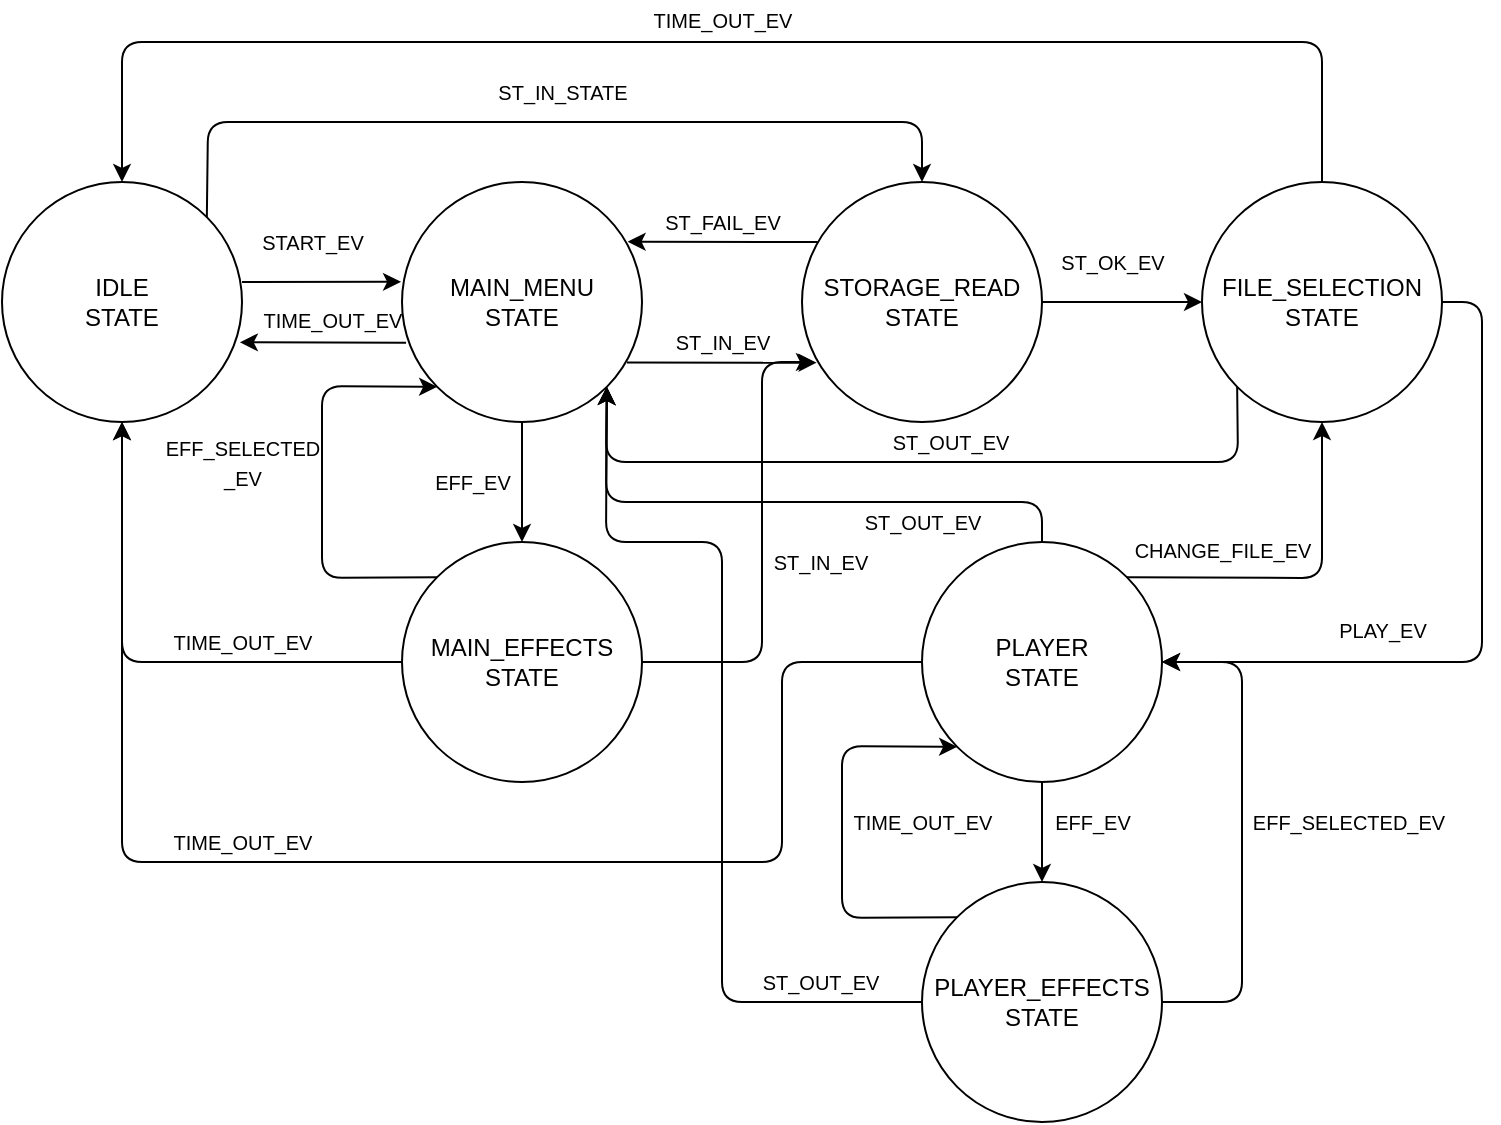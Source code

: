 <mxfile version="14.2.4" type="device"><diagram id="gnElQXdCdei_PqHzbK8b" name="Page-1"><mxGraphModel dx="1038" dy="517" grid="1" gridSize="10" guides="1" tooltips="1" connect="1" arrows="1" fold="1" page="1" pageScale="1" pageWidth="827" pageHeight="1169" math="0" shadow="0"><root><mxCell id="0"/><mxCell id="1" parent="0"/><mxCell id="SdUnu5czBo_lz2mC33Ff-27" value="IDLE&lt;br&gt;STATE" style="ellipse;whiteSpace=wrap;html=1;aspect=fixed;" parent="1" vertex="1"><mxGeometry x="40" y="460" width="120" height="120" as="geometry"/></mxCell><mxCell id="SdUnu5czBo_lz2mC33Ff-28" value="MAIN_MENU&lt;br&gt;STATE" style="ellipse;whiteSpace=wrap;html=1;aspect=fixed;" parent="1" vertex="1"><mxGeometry x="240" y="460" width="120" height="120" as="geometry"/></mxCell><mxCell id="SdUnu5czBo_lz2mC33Ff-30" value="FILE_SELECTION&lt;br&gt;STATE" style="ellipse;whiteSpace=wrap;html=1;aspect=fixed;" parent="1" vertex="1"><mxGeometry x="640" y="460" width="120" height="120" as="geometry"/></mxCell><mxCell id="SdUnu5czBo_lz2mC33Ff-31" value="PLAYER&lt;br&gt;STATE" style="ellipse;whiteSpace=wrap;html=1;aspect=fixed;" parent="1" vertex="1"><mxGeometry x="500" y="640" width="120" height="120" as="geometry"/></mxCell><mxCell id="SdUnu5czBo_lz2mC33Ff-32" value="MAIN_EFFECTS&lt;br&gt;STATE" style="ellipse;whiteSpace=wrap;html=1;aspect=fixed;" parent="1" vertex="1"><mxGeometry x="240" y="640" width="120" height="120" as="geometry"/></mxCell><mxCell id="SdUnu5czBo_lz2mC33Ff-33" value="" style="endArrow=classic;html=1;entryX=-0.004;entryY=0.416;entryDx=0;entryDy=0;entryPerimeter=0;" parent="1" target="SdUnu5czBo_lz2mC33Ff-28" edge="1"><mxGeometry width="50" height="50" relative="1" as="geometry"><mxPoint x="160" y="510" as="sourcePoint"/><mxPoint x="235" y="510" as="targetPoint"/></mxGeometry></mxCell><mxCell id="SdUnu5czBo_lz2mC33Ff-34" value="STORAGE_READ&lt;br&gt;STATE" style="ellipse;whiteSpace=wrap;html=1;aspect=fixed;" parent="1" vertex="1"><mxGeometry x="440" y="460" width="120" height="120" as="geometry"/></mxCell><mxCell id="SdUnu5czBo_lz2mC33Ff-35" value="&lt;span style=&quot;font-size: 10px&quot;&gt;START_EV&lt;/span&gt;" style="text;html=1;align=center;verticalAlign=middle;resizable=0;points=[];autosize=1;" parent="1" vertex="1"><mxGeometry x="160" y="480" width="70" height="20" as="geometry"/></mxCell><mxCell id="SdUnu5czBo_lz2mC33Ff-37" value="" style="endArrow=classic;html=1;exitX=1;exitY=0;exitDx=0;exitDy=0;entryX=0.5;entryY=0;entryDx=0;entryDy=0;" parent="1" source="SdUnu5czBo_lz2mC33Ff-27" target="SdUnu5czBo_lz2mC33Ff-34" edge="1"><mxGeometry width="50" height="50" relative="1" as="geometry"><mxPoint x="380" y="460" as="sourcePoint"/><mxPoint x="430" y="410" as="targetPoint"/><Array as="points"><mxPoint x="143" y="430"/><mxPoint x="500" y="430"/></Array></mxGeometry></mxCell><mxCell id="SdUnu5czBo_lz2mC33Ff-38" value="&lt;span style=&quot;font-size: 10px&quot;&gt;ST_IN_STATE&lt;/span&gt;" style="text;html=1;align=center;verticalAlign=middle;resizable=0;points=[];autosize=1;" parent="1" vertex="1"><mxGeometry x="280" y="405" width="80" height="20" as="geometry"/></mxCell><mxCell id="SdUnu5czBo_lz2mC33Ff-39" value="" style="endArrow=classic;html=1;exitX=1;exitY=0.5;exitDx=0;exitDy=0;entryX=0;entryY=0.5;entryDx=0;entryDy=0;" parent="1" source="SdUnu5czBo_lz2mC33Ff-34" target="SdUnu5czBo_lz2mC33Ff-30" edge="1"><mxGeometry width="50" height="50" relative="1" as="geometry"><mxPoint x="380" y="460" as="sourcePoint"/><mxPoint x="430" y="410" as="targetPoint"/></mxGeometry></mxCell><mxCell id="SdUnu5czBo_lz2mC33Ff-40" value="&lt;span style=&quot;font-size: 10px&quot;&gt;ST_OK_EV&lt;/span&gt;" style="text;html=1;align=center;verticalAlign=middle;resizable=0;points=[];autosize=1;" parent="1" vertex="1"><mxGeometry x="560" y="490" width="70" height="20" as="geometry"/></mxCell><mxCell id="SdUnu5czBo_lz2mC33Ff-42" value="" style="endArrow=classic;html=1;exitX=0.066;exitY=0.25;exitDx=0;exitDy=0;exitPerimeter=0;entryX=0.94;entryY=0.249;entryDx=0;entryDy=0;entryPerimeter=0;" parent="1" source="SdUnu5czBo_lz2mC33Ff-34" target="SdUnu5czBo_lz2mC33Ff-28" edge="1"><mxGeometry width="50" height="50" relative="1" as="geometry"><mxPoint x="380" y="460" as="sourcePoint"/><mxPoint x="370" y="490" as="targetPoint"/></mxGeometry></mxCell><mxCell id="SdUnu5czBo_lz2mC33Ff-43" value="&lt;span style=&quot;font-size: 10px&quot;&gt;ST_FAIL_EV&lt;/span&gt;" style="text;html=1;align=center;verticalAlign=middle;resizable=0;points=[];autosize=1;" parent="1" vertex="1"><mxGeometry x="365" y="470" width="70" height="20" as="geometry"/></mxCell><mxCell id="SdUnu5czBo_lz2mC33Ff-44" value="" style="endArrow=classic;html=1;exitX=0.937;exitY=0.752;exitDx=0;exitDy=0;entryX=0.061;entryY=0.753;entryDx=0;entryDy=0;exitPerimeter=0;entryPerimeter=0;" parent="1" source="SdUnu5czBo_lz2mC33Ff-28" target="SdUnu5czBo_lz2mC33Ff-34" edge="1"><mxGeometry width="50" height="50" relative="1" as="geometry"><mxPoint x="380" y="580" as="sourcePoint"/><mxPoint x="430" y="530" as="targetPoint"/></mxGeometry></mxCell><mxCell id="SdUnu5czBo_lz2mC33Ff-45" value="&lt;span style=&quot;font-size: 10px&quot;&gt;ST_IN_EV&lt;/span&gt;" style="text;html=1;align=center;verticalAlign=middle;resizable=0;points=[];autosize=1;" parent="1" vertex="1"><mxGeometry x="370" y="530" width="60" height="20" as="geometry"/></mxCell><mxCell id="SdUnu5czBo_lz2mC33Ff-46" value="" style="endArrow=classic;html=1;exitX=0.017;exitY=0.67;exitDx=0;exitDy=0;entryX=0.991;entryY=0.668;entryDx=0;entryDy=0;entryPerimeter=0;exitPerimeter=0;" parent="1" source="SdUnu5czBo_lz2mC33Ff-28" target="SdUnu5czBo_lz2mC33Ff-27" edge="1"><mxGeometry width="50" height="50" relative="1" as="geometry"><mxPoint x="380" y="580" as="sourcePoint"/><mxPoint x="430" y="530" as="targetPoint"/></mxGeometry></mxCell><mxCell id="SdUnu5czBo_lz2mC33Ff-47" value="&lt;span style=&quot;font-size: 10px&quot;&gt;TIME_OUT_EV&lt;/span&gt;" style="text;html=1;align=center;verticalAlign=middle;resizable=0;points=[];autosize=1;" parent="1" vertex="1"><mxGeometry x="160" y="519" width="90" height="20" as="geometry"/></mxCell><mxCell id="SdUnu5czBo_lz2mC33Ff-48" value="" style="endArrow=classic;html=1;exitX=0.5;exitY=0;exitDx=0;exitDy=0;entryX=0.5;entryY=0;entryDx=0;entryDy=0;" parent="1" source="SdUnu5czBo_lz2mC33Ff-30" target="SdUnu5czBo_lz2mC33Ff-27" edge="1"><mxGeometry width="50" height="50" relative="1" as="geometry"><mxPoint x="380" y="580" as="sourcePoint"/><mxPoint x="430" y="530" as="targetPoint"/><Array as="points"><mxPoint x="700" y="390"/><mxPoint x="100" y="390"/></Array></mxGeometry></mxCell><mxCell id="SdUnu5czBo_lz2mC33Ff-50" value="&lt;span style=&quot;font-size: 10px&quot;&gt;TIME_OUT_EV&lt;/span&gt;" style="text;html=1;align=center;verticalAlign=middle;resizable=0;points=[];autosize=1;" parent="1" vertex="1"><mxGeometry x="355" y="369" width="90" height="20" as="geometry"/></mxCell><mxCell id="SdUnu5czBo_lz2mC33Ff-52" value="" style="endArrow=classic;html=1;exitX=1;exitY=0.5;exitDx=0;exitDy=0;entryX=1;entryY=0.5;entryDx=0;entryDy=0;" parent="1" source="SdUnu5czBo_lz2mC33Ff-30" target="SdUnu5czBo_lz2mC33Ff-31" edge="1"><mxGeometry width="50" height="50" relative="1" as="geometry"><mxPoint x="310" y="640" as="sourcePoint"/><mxPoint x="360" y="590" as="targetPoint"/><Array as="points"><mxPoint x="780" y="520"/><mxPoint x="780" y="700"/><mxPoint x="700" y="700"/></Array></mxGeometry></mxCell><mxCell id="SdUnu5czBo_lz2mC33Ff-53" value="&lt;span style=&quot;font-size: 10px&quot;&gt;PLAY_EV&lt;/span&gt;" style="text;html=1;align=center;verticalAlign=middle;resizable=0;points=[];autosize=1;" parent="1" vertex="1"><mxGeometry x="700" y="674" width="60" height="20" as="geometry"/></mxCell><mxCell id="SdUnu5czBo_lz2mC33Ff-54" value="" style="endArrow=classic;html=1;exitX=1;exitY=0;exitDx=0;exitDy=0;entryX=0.5;entryY=1;entryDx=0;entryDy=0;" parent="1" source="SdUnu5czBo_lz2mC33Ff-31" target="SdUnu5czBo_lz2mC33Ff-30" edge="1"><mxGeometry width="50" height="50" relative="1" as="geometry"><mxPoint x="310" y="640" as="sourcePoint"/><mxPoint x="360" y="590" as="targetPoint"/><Array as="points"><mxPoint x="700" y="658"/></Array></mxGeometry></mxCell><mxCell id="SdUnu5czBo_lz2mC33Ff-55" value="&lt;span style=&quot;font-size: 10px&quot;&gt;CHANGE_FILE_EV&lt;/span&gt;" style="text;html=1;align=center;verticalAlign=middle;resizable=0;points=[];autosize=1;" parent="1" vertex="1"><mxGeometry x="600" y="634" width="100" height="20" as="geometry"/></mxCell><mxCell id="SdUnu5czBo_lz2mC33Ff-62" value="" style="endArrow=classic;html=1;exitX=0.5;exitY=1;exitDx=0;exitDy=0;entryX=0.5;entryY=0;entryDx=0;entryDy=0;" parent="1" source="SdUnu5czBo_lz2mC33Ff-28" target="SdUnu5czBo_lz2mC33Ff-32" edge="1"><mxGeometry width="50" height="50" relative="1" as="geometry"><mxPoint x="320" y="660" as="sourcePoint"/><mxPoint x="319" y="643" as="targetPoint"/></mxGeometry></mxCell><mxCell id="SdUnu5czBo_lz2mC33Ff-64" value="&lt;span style=&quot;font-size: 10px&quot;&gt;EFF_EV&lt;/span&gt;" style="text;html=1;align=center;verticalAlign=middle;resizable=0;points=[];autosize=1;" parent="1" vertex="1"><mxGeometry x="250" y="600" width="50" height="20" as="geometry"/></mxCell><mxCell id="SdUnu5czBo_lz2mC33Ff-65" value="" style="endArrow=classic;html=1;exitX=0;exitY=0;exitDx=0;exitDy=0;entryX=0;entryY=1;entryDx=0;entryDy=0;" parent="1" source="SdUnu5czBo_lz2mC33Ff-32" target="SdUnu5czBo_lz2mC33Ff-28" edge="1"><mxGeometry width="50" height="50" relative="1" as="geometry"><mxPoint x="260" y="690" as="sourcePoint"/><mxPoint x="310" y="640" as="targetPoint"/><Array as="points"><mxPoint x="200" y="658"/><mxPoint x="200" y="562"/></Array></mxGeometry></mxCell><mxCell id="SdUnu5czBo_lz2mC33Ff-72" value="" style="endArrow=classic;html=1;exitX=0;exitY=1;exitDx=0;exitDy=0;entryX=1;entryY=1;entryDx=0;entryDy=0;" parent="1" source="SdUnu5czBo_lz2mC33Ff-30" target="SdUnu5czBo_lz2mC33Ff-28" edge="1"><mxGeometry width="50" height="50" relative="1" as="geometry"><mxPoint x="540" y="550" as="sourcePoint"/><mxPoint x="590" y="500" as="targetPoint"/><Array as="points"><mxPoint x="658" y="600"/><mxPoint x="342" y="600"/></Array></mxGeometry></mxCell><mxCell id="SdUnu5czBo_lz2mC33Ff-74" value="" style="endArrow=classic;html=1;exitX=0.5;exitY=0;exitDx=0;exitDy=0;entryX=1;entryY=1;entryDx=0;entryDy=0;" parent="1" source="SdUnu5czBo_lz2mC33Ff-31" target="SdUnu5czBo_lz2mC33Ff-28" edge="1"><mxGeometry width="50" height="50" relative="1" as="geometry"><mxPoint x="480" y="650" as="sourcePoint"/><mxPoint x="530" y="600" as="targetPoint"/><Array as="points"><mxPoint x="560" y="620"/><mxPoint x="342" y="620"/></Array></mxGeometry></mxCell><mxCell id="SdUnu5czBo_lz2mC33Ff-76" value="&lt;span style=&quot;font-size: 10px&quot;&gt;ST_OUT_EV&lt;/span&gt;" style="text;html=1;align=center;verticalAlign=middle;resizable=0;points=[];autosize=1;" parent="1" vertex="1"><mxGeometry x="479" y="580" width="70" height="20" as="geometry"/></mxCell><mxCell id="SdUnu5czBo_lz2mC33Ff-77" value="&lt;span style=&quot;font-size: 10px&quot;&gt;ST_OUT_EV&lt;/span&gt;" style="text;html=1;align=center;verticalAlign=middle;resizable=0;points=[];autosize=1;" parent="1" vertex="1"><mxGeometry x="465" y="620" width="70" height="20" as="geometry"/></mxCell><mxCell id="SdUnu5czBo_lz2mC33Ff-78" value="PLAYER_EFFECTS&lt;br&gt;STATE" style="ellipse;whiteSpace=wrap;html=1;aspect=fixed;" parent="1" vertex="1"><mxGeometry x="500" y="810" width="120" height="120" as="geometry"/></mxCell><mxCell id="SdUnu5czBo_lz2mC33Ff-79" value="" style="endArrow=classic;html=1;exitX=1;exitY=0.5;exitDx=0;exitDy=0;entryX=1;entryY=0.5;entryDx=0;entryDy=0;" parent="1" source="SdUnu5czBo_lz2mC33Ff-78" target="SdUnu5czBo_lz2mC33Ff-31" edge="1"><mxGeometry width="50" height="50" relative="1" as="geometry"><mxPoint x="450" y="800" as="sourcePoint"/><mxPoint x="500" y="750" as="targetPoint"/><Array as="points"><mxPoint x="660" y="870"/><mxPoint x="660" y="700"/></Array></mxGeometry></mxCell><mxCell id="SdUnu5czBo_lz2mC33Ff-80" value="&lt;span style=&quot;font-size: 10px&quot;&gt;EFF_SELECTED_EV&lt;/span&gt;" style="text;html=1;align=center;verticalAlign=middle;resizable=0;points=[];autosize=1;" parent="1" vertex="1"><mxGeometry x="658" y="770" width="110" height="20" as="geometry"/></mxCell><mxCell id="SdUnu5czBo_lz2mC33Ff-81" value="" style="endArrow=classic;html=1;exitX=0.5;exitY=1;exitDx=0;exitDy=0;entryX=0.5;entryY=0;entryDx=0;entryDy=0;" parent="1" source="SdUnu5czBo_lz2mC33Ff-31" target="SdUnu5czBo_lz2mC33Ff-78" edge="1"><mxGeometry width="50" height="50" relative="1" as="geometry"><mxPoint x="460" y="750" as="sourcePoint"/><mxPoint x="510" y="700" as="targetPoint"/></mxGeometry></mxCell><mxCell id="SdUnu5czBo_lz2mC33Ff-82" value="&lt;span style=&quot;font-size: 10px&quot;&gt;EFF_EV&lt;/span&gt;" style="text;html=1;align=center;verticalAlign=middle;resizable=0;points=[];autosize=1;" parent="1" vertex="1"><mxGeometry x="560" y="770" width="50" height="20" as="geometry"/></mxCell><mxCell id="SdUnu5czBo_lz2mC33Ff-83" value="" style="endArrow=classic;html=1;exitX=0;exitY=0;exitDx=0;exitDy=0;entryX=0;entryY=1;entryDx=0;entryDy=0;" parent="1" source="SdUnu5czBo_lz2mC33Ff-78" target="SdUnu5czBo_lz2mC33Ff-31" edge="1"><mxGeometry width="50" height="50" relative="1" as="geometry"><mxPoint x="460" y="750" as="sourcePoint"/><mxPoint x="510" y="700" as="targetPoint"/><Array as="points"><mxPoint x="460" y="828"/><mxPoint x="460" y="742"/></Array></mxGeometry></mxCell><mxCell id="SdUnu5czBo_lz2mC33Ff-84" value="&lt;span style=&quot;font-size: 10px&quot;&gt;TIME_OUT_EV&lt;/span&gt;" style="text;html=1;align=center;verticalAlign=middle;resizable=0;points=[];autosize=1;" parent="1" vertex="1"><mxGeometry x="455" y="770" width="90" height="20" as="geometry"/></mxCell><mxCell id="SdUnu5czBo_lz2mC33Ff-85" value="&lt;font style=&quot;font-size: 10px&quot;&gt;EFF_SELECTED&lt;br&gt;_EV&lt;/font&gt;" style="text;html=1;align=center;verticalAlign=middle;resizable=0;points=[];autosize=1;rotation=0;" parent="1" vertex="1"><mxGeometry x="115" y="580" width="90" height="40" as="geometry"/></mxCell><mxCell id="SdUnu5czBo_lz2mC33Ff-86" value="" style="endArrow=classic;html=1;exitX=0;exitY=0.5;exitDx=0;exitDy=0;entryX=0.5;entryY=1;entryDx=0;entryDy=0;" parent="1" source="SdUnu5czBo_lz2mC33Ff-32" target="SdUnu5czBo_lz2mC33Ff-27" edge="1"><mxGeometry width="50" height="50" relative="1" as="geometry"><mxPoint x="350" y="680" as="sourcePoint"/><mxPoint x="400" y="630" as="targetPoint"/><Array as="points"><mxPoint x="200" y="700"/><mxPoint x="100" y="700"/></Array></mxGeometry></mxCell><mxCell id="SdUnu5czBo_lz2mC33Ff-87" value="&lt;span style=&quot;font-size: 10px&quot;&gt;TIME_OUT_EV&lt;/span&gt;" style="text;html=1;align=center;verticalAlign=middle;resizable=0;points=[];autosize=1;" parent="1" vertex="1"><mxGeometry x="115" y="680" width="90" height="20" as="geometry"/></mxCell><mxCell id="SdUnu5czBo_lz2mC33Ff-88" value="" style="endArrow=classic;html=1;exitX=0;exitY=0.5;exitDx=0;exitDy=0;entryX=1;entryY=1;entryDx=0;entryDy=0;" parent="1" source="SdUnu5czBo_lz2mC33Ff-78" target="SdUnu5czBo_lz2mC33Ff-28" edge="1"><mxGeometry width="50" height="50" relative="1" as="geometry"><mxPoint x="590" y="740" as="sourcePoint"/><mxPoint x="340" y="570" as="targetPoint"/><Array as="points"><mxPoint x="400" y="870"/><mxPoint x="400" y="640"/><mxPoint x="342" y="640"/></Array></mxGeometry></mxCell><mxCell id="SdUnu5czBo_lz2mC33Ff-90" value="&lt;span style=&quot;font-size: 10px&quot;&gt;ST_OUT_EV&lt;/span&gt;" style="text;html=1;align=center;verticalAlign=middle;resizable=0;points=[];autosize=1;" parent="1" vertex="1"><mxGeometry x="414" y="850" width="70" height="20" as="geometry"/></mxCell><mxCell id="oDAHTAEbYoOo_eYQQ4zr-1" value="" style="endArrow=classic;html=1;exitX=1;exitY=0.5;exitDx=0;exitDy=0;" edge="1" parent="1" source="SdUnu5czBo_lz2mC33Ff-32"><mxGeometry width="50" height="50" relative="1" as="geometry"><mxPoint x="380" y="680" as="sourcePoint"/><mxPoint x="446" y="550" as="targetPoint"/><Array as="points"><mxPoint x="420" y="700"/><mxPoint x="420" y="550"/></Array></mxGeometry></mxCell><mxCell id="oDAHTAEbYoOo_eYQQ4zr-2" value="&lt;span style=&quot;font-size: 10px&quot;&gt;ST_IN_EV&lt;/span&gt;" style="text;html=1;align=center;verticalAlign=middle;resizable=0;points=[];autosize=1;" vertex="1" parent="1"><mxGeometry x="419" y="640" width="60" height="20" as="geometry"/></mxCell><mxCell id="oDAHTAEbYoOo_eYQQ4zr-7" value="" style="endArrow=classic;html=1;exitX=0;exitY=0.5;exitDx=0;exitDy=0;entryX=0.5;entryY=1;entryDx=0;entryDy=0;" edge="1" parent="1" source="SdUnu5czBo_lz2mC33Ff-31" target="SdUnu5czBo_lz2mC33Ff-27"><mxGeometry width="50" height="50" relative="1" as="geometry"><mxPoint x="400" y="760" as="sourcePoint"/><mxPoint x="450" y="710" as="targetPoint"/><Array as="points"><mxPoint x="430" y="700"/><mxPoint x="430" y="800"/><mxPoint x="100" y="800"/></Array></mxGeometry></mxCell><mxCell id="oDAHTAEbYoOo_eYQQ4zr-8" value="&lt;span style=&quot;font-size: 10px&quot;&gt;TIME_OUT_EV&lt;/span&gt;" style="text;html=1;align=center;verticalAlign=middle;resizable=0;points=[];autosize=1;" vertex="1" parent="1"><mxGeometry x="115" y="780" width="90" height="20" as="geometry"/></mxCell></root></mxGraphModel></diagram></mxfile>